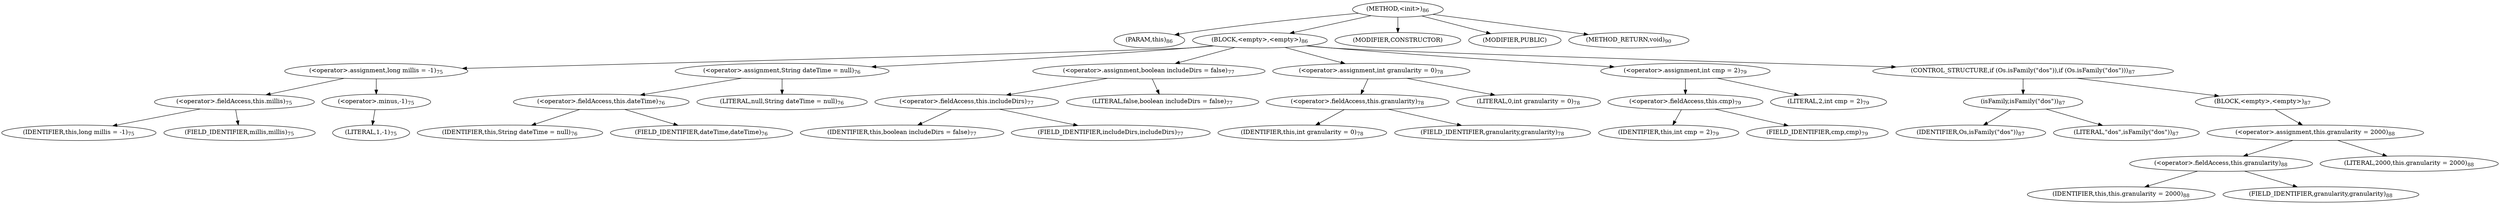 digraph "&lt;init&gt;" {  
"74" [label = <(METHOD,&lt;init&gt;)<SUB>86</SUB>> ]
"75" [label = <(PARAM,this)<SUB>86</SUB>> ]
"76" [label = <(BLOCK,&lt;empty&gt;,&lt;empty&gt;)<SUB>86</SUB>> ]
"77" [label = <(&lt;operator&gt;.assignment,long millis = -1)<SUB>75</SUB>> ]
"78" [label = <(&lt;operator&gt;.fieldAccess,this.millis)<SUB>75</SUB>> ]
"79" [label = <(IDENTIFIER,this,long millis = -1)<SUB>75</SUB>> ]
"80" [label = <(FIELD_IDENTIFIER,millis,millis)<SUB>75</SUB>> ]
"81" [label = <(&lt;operator&gt;.minus,-1)<SUB>75</SUB>> ]
"82" [label = <(LITERAL,1,-1)<SUB>75</SUB>> ]
"83" [label = <(&lt;operator&gt;.assignment,String dateTime = null)<SUB>76</SUB>> ]
"84" [label = <(&lt;operator&gt;.fieldAccess,this.dateTime)<SUB>76</SUB>> ]
"85" [label = <(IDENTIFIER,this,String dateTime = null)<SUB>76</SUB>> ]
"86" [label = <(FIELD_IDENTIFIER,dateTime,dateTime)<SUB>76</SUB>> ]
"87" [label = <(LITERAL,null,String dateTime = null)<SUB>76</SUB>> ]
"88" [label = <(&lt;operator&gt;.assignment,boolean includeDirs = false)<SUB>77</SUB>> ]
"89" [label = <(&lt;operator&gt;.fieldAccess,this.includeDirs)<SUB>77</SUB>> ]
"90" [label = <(IDENTIFIER,this,boolean includeDirs = false)<SUB>77</SUB>> ]
"91" [label = <(FIELD_IDENTIFIER,includeDirs,includeDirs)<SUB>77</SUB>> ]
"92" [label = <(LITERAL,false,boolean includeDirs = false)<SUB>77</SUB>> ]
"93" [label = <(&lt;operator&gt;.assignment,int granularity = 0)<SUB>78</SUB>> ]
"94" [label = <(&lt;operator&gt;.fieldAccess,this.granularity)<SUB>78</SUB>> ]
"95" [label = <(IDENTIFIER,this,int granularity = 0)<SUB>78</SUB>> ]
"96" [label = <(FIELD_IDENTIFIER,granularity,granularity)<SUB>78</SUB>> ]
"97" [label = <(LITERAL,0,int granularity = 0)<SUB>78</SUB>> ]
"98" [label = <(&lt;operator&gt;.assignment,int cmp = 2)<SUB>79</SUB>> ]
"99" [label = <(&lt;operator&gt;.fieldAccess,this.cmp)<SUB>79</SUB>> ]
"100" [label = <(IDENTIFIER,this,int cmp = 2)<SUB>79</SUB>> ]
"101" [label = <(FIELD_IDENTIFIER,cmp,cmp)<SUB>79</SUB>> ]
"102" [label = <(LITERAL,2,int cmp = 2)<SUB>79</SUB>> ]
"103" [label = <(CONTROL_STRUCTURE,if (Os.isFamily(&quot;dos&quot;)),if (Os.isFamily(&quot;dos&quot;)))<SUB>87</SUB>> ]
"104" [label = <(isFamily,isFamily(&quot;dos&quot;))<SUB>87</SUB>> ]
"105" [label = <(IDENTIFIER,Os,isFamily(&quot;dos&quot;))<SUB>87</SUB>> ]
"106" [label = <(LITERAL,&quot;dos&quot;,isFamily(&quot;dos&quot;))<SUB>87</SUB>> ]
"107" [label = <(BLOCK,&lt;empty&gt;,&lt;empty&gt;)<SUB>87</SUB>> ]
"108" [label = <(&lt;operator&gt;.assignment,this.granularity = 2000)<SUB>88</SUB>> ]
"109" [label = <(&lt;operator&gt;.fieldAccess,this.granularity)<SUB>88</SUB>> ]
"110" [label = <(IDENTIFIER,this,this.granularity = 2000)<SUB>88</SUB>> ]
"111" [label = <(FIELD_IDENTIFIER,granularity,granularity)<SUB>88</SUB>> ]
"112" [label = <(LITERAL,2000,this.granularity = 2000)<SUB>88</SUB>> ]
"113" [label = <(MODIFIER,CONSTRUCTOR)> ]
"114" [label = <(MODIFIER,PUBLIC)> ]
"115" [label = <(METHOD_RETURN,void)<SUB>90</SUB>> ]
  "74" -> "75" 
  "74" -> "76" 
  "74" -> "113" 
  "74" -> "114" 
  "74" -> "115" 
  "76" -> "77" 
  "76" -> "83" 
  "76" -> "88" 
  "76" -> "93" 
  "76" -> "98" 
  "76" -> "103" 
  "77" -> "78" 
  "77" -> "81" 
  "78" -> "79" 
  "78" -> "80" 
  "81" -> "82" 
  "83" -> "84" 
  "83" -> "87" 
  "84" -> "85" 
  "84" -> "86" 
  "88" -> "89" 
  "88" -> "92" 
  "89" -> "90" 
  "89" -> "91" 
  "93" -> "94" 
  "93" -> "97" 
  "94" -> "95" 
  "94" -> "96" 
  "98" -> "99" 
  "98" -> "102" 
  "99" -> "100" 
  "99" -> "101" 
  "103" -> "104" 
  "103" -> "107" 
  "104" -> "105" 
  "104" -> "106" 
  "107" -> "108" 
  "108" -> "109" 
  "108" -> "112" 
  "109" -> "110" 
  "109" -> "111" 
}
